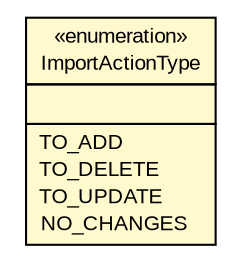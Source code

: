 #!/usr/local/bin/dot
#
# Class diagram 
# Generated by UMLGraph version R5_6-24-gf6e263 (http://www.umlgraph.org/)
#

digraph G {
	edge [fontname="arial",fontsize=10,labelfontname="arial",labelfontsize=10];
	node [fontname="arial",fontsize=10,shape=plaintext];
	nodesep=0.25;
	ranksep=0.5;
	// gov.sandia.cf.model.ImportActionType
	c214321 [label=<<table title="gov.sandia.cf.model.ImportActionType" border="0" cellborder="1" cellspacing="0" cellpadding="2" port="p" bgcolor="lemonChiffon" href="./ImportActionType.html">
		<tr><td><table border="0" cellspacing="0" cellpadding="1">
<tr><td align="center" balign="center"> &#171;enumeration&#187; </td></tr>
<tr><td align="center" balign="center"> ImportActionType </td></tr>
		</table></td></tr>
		<tr><td><table border="0" cellspacing="0" cellpadding="1">
<tr><td align="left" balign="left">  </td></tr>
		</table></td></tr>
		<tr><td><table border="0" cellspacing="0" cellpadding="1">
<tr><td align="left" balign="left"> TO_ADD </td></tr>
<tr><td align="left" balign="left"> TO_DELETE </td></tr>
<tr><td align="left" balign="left"> TO_UPDATE </td></tr>
<tr><td align="left" balign="left"> NO_CHANGES </td></tr>
		</table></td></tr>
		</table>>, URL="./ImportActionType.html", fontname="arial", fontcolor="black", fontsize=10.0];
}

